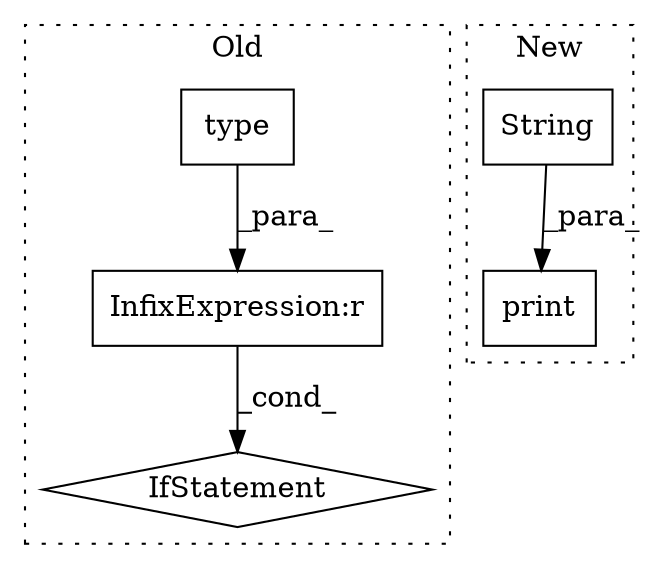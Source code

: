 digraph G {
subgraph cluster0 {
1 [label="type" a="32" s="5615,5624" l="5,1" shape="box"];
3 [label="InfixExpression:r" a="27" s="5625" l="4" shape="box"];
4 [label="IfStatement" a="25" s="5636" l="3" shape="diamond"];
label = "Old";
style="dotted";
}
subgraph cluster1 {
2 [label="print" a="32" s="7084,7103" l="6,1" shape="box"];
5 [label="String" a="32" s="6921,6932" l="7,1" shape="box"];
label = "New";
style="dotted";
}
1 -> 3 [label="_para_"];
3 -> 4 [label="_cond_"];
5 -> 2 [label="_para_"];
}